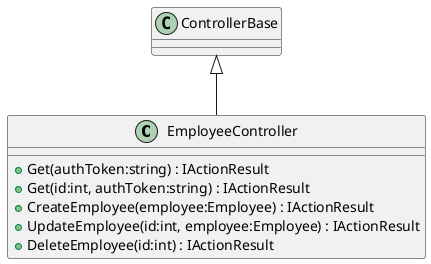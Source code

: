 @startuml
class EmployeeController {
    + Get(authToken:string) : IActionResult
    + Get(id:int, authToken:string) : IActionResult
    + CreateEmployee(employee:Employee) : IActionResult
    + UpdateEmployee(id:int, employee:Employee) : IActionResult
    + DeleteEmployee(id:int) : IActionResult
}
ControllerBase <|-- EmployeeController
@enduml
